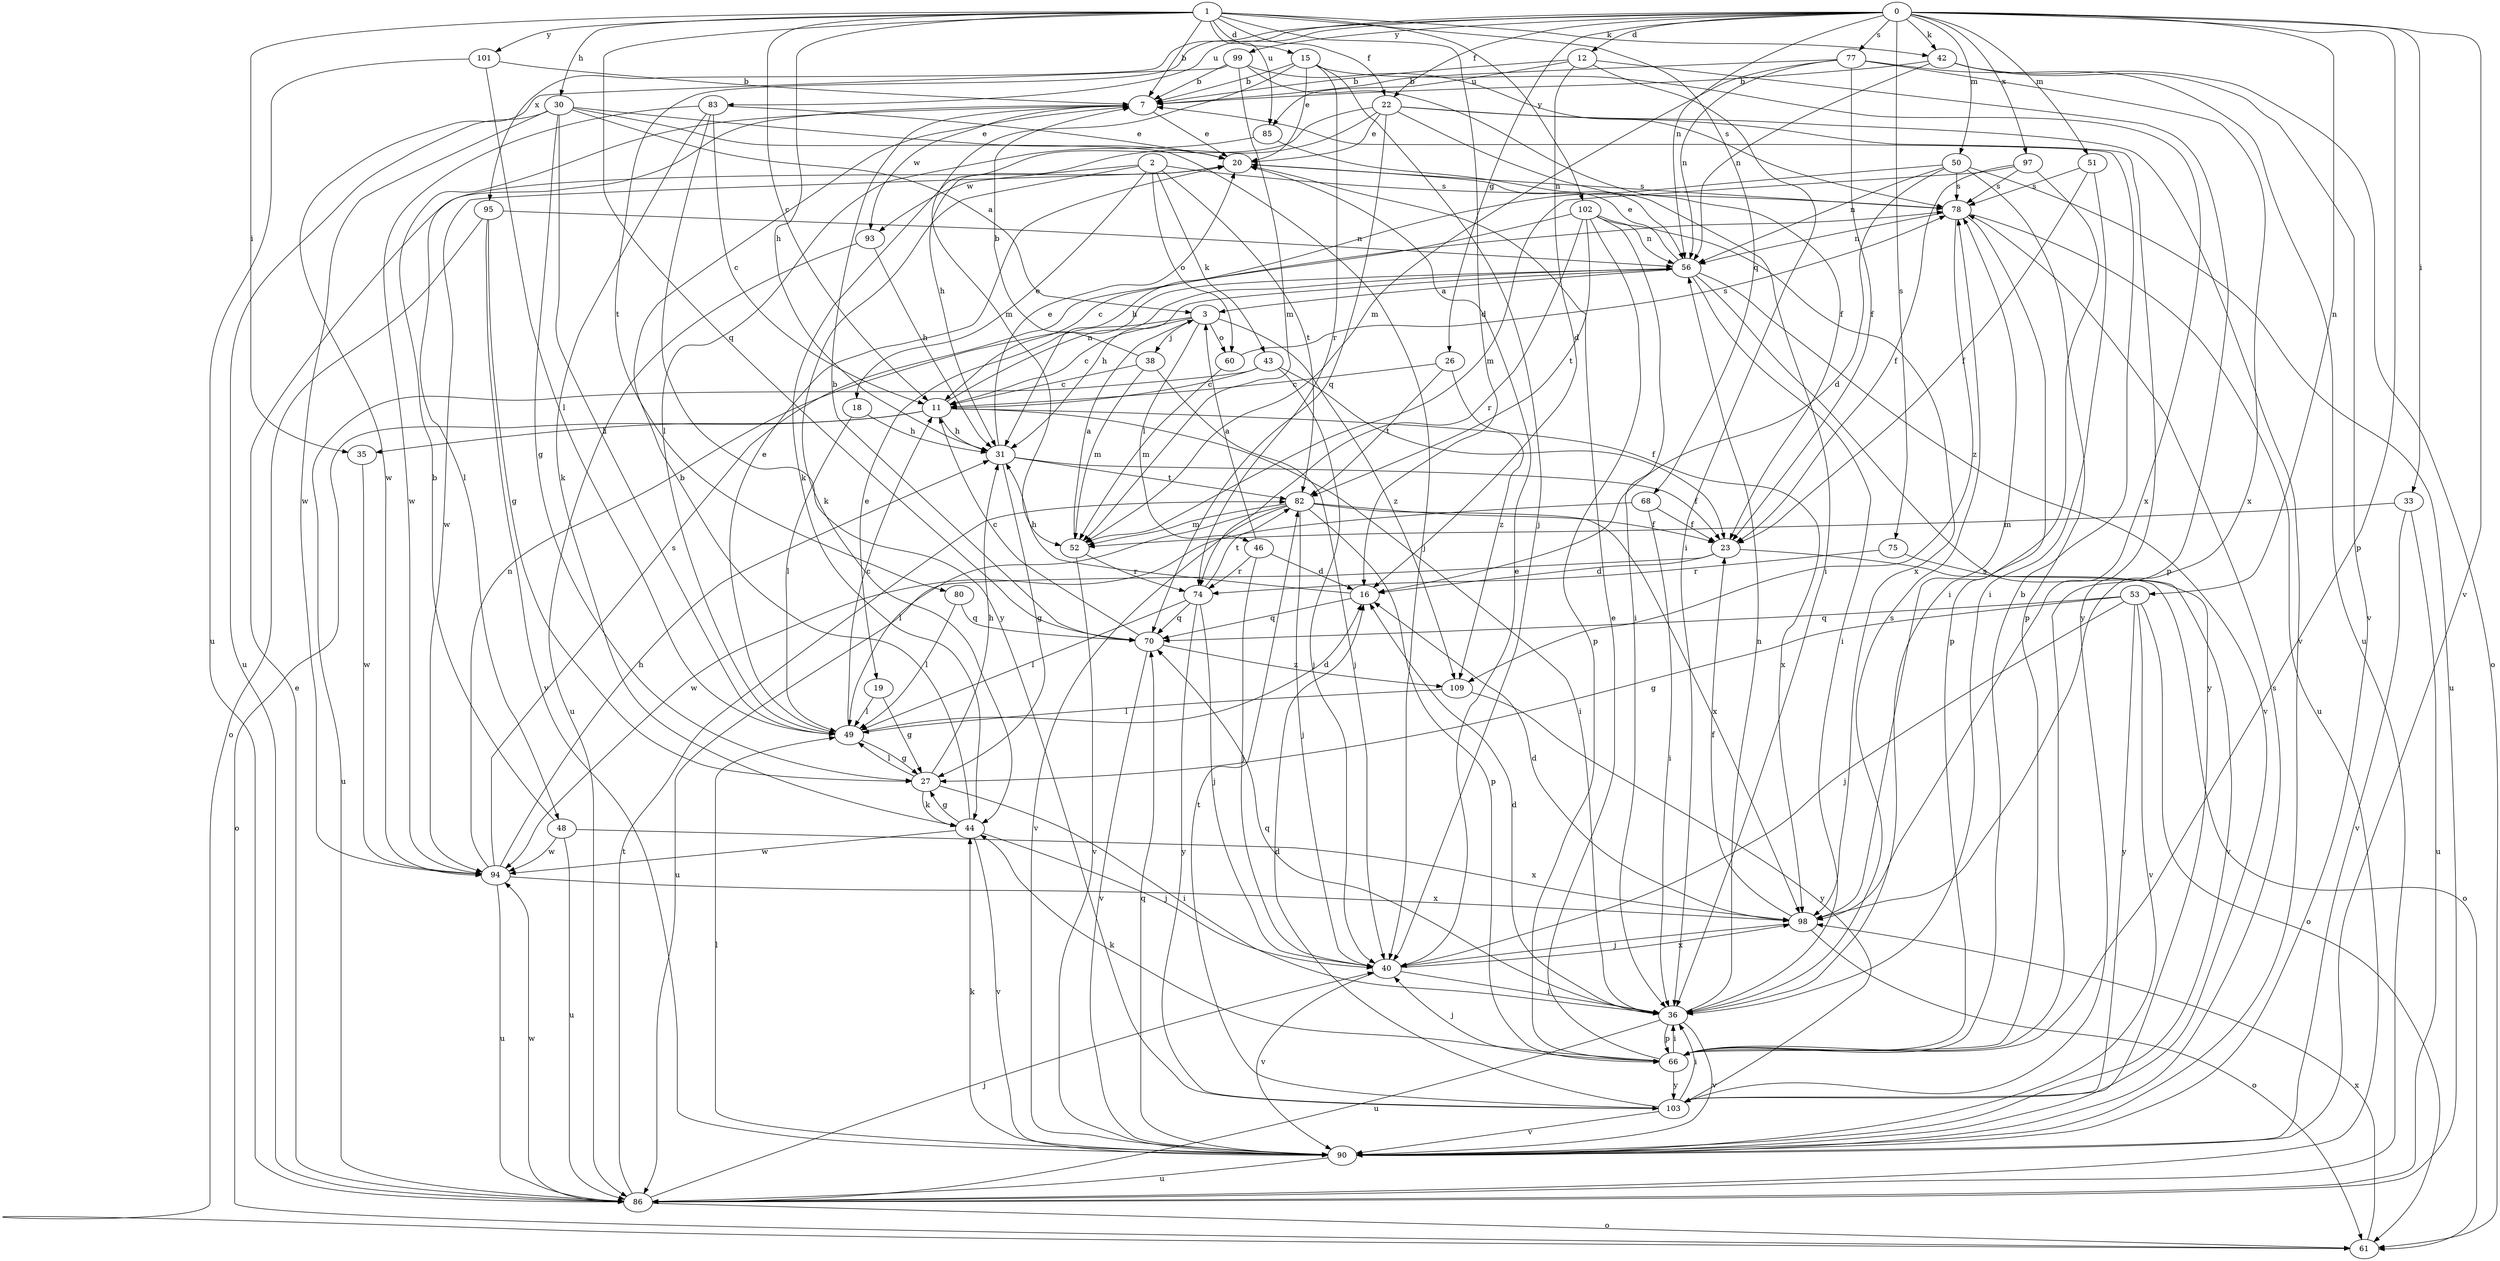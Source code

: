 strict digraph  {
0;
1;
2;
3;
7;
11;
12;
15;
16;
18;
19;
20;
22;
23;
26;
27;
30;
31;
33;
35;
36;
38;
40;
42;
43;
44;
46;
48;
49;
50;
51;
52;
53;
56;
60;
61;
66;
68;
70;
74;
75;
77;
78;
80;
82;
83;
85;
86;
90;
93;
94;
95;
97;
98;
99;
101;
102;
103;
109;
0 -> 12  [label=d];
0 -> 22  [label=f];
0 -> 26  [label=g];
0 -> 33  [label=i];
0 -> 42  [label=k];
0 -> 50  [label=m];
0 -> 51  [label=m];
0 -> 53  [label=n];
0 -> 56  [label=n];
0 -> 66  [label=p];
0 -> 75  [label=s];
0 -> 77  [label=s];
0 -> 80  [label=t];
0 -> 83  [label=u];
0 -> 90  [label=v];
0 -> 95  [label=x];
0 -> 97  [label=x];
0 -> 99  [label=y];
1 -> 7  [label=b];
1 -> 11  [label=c];
1 -> 15  [label=d];
1 -> 16  [label=d];
1 -> 22  [label=f];
1 -> 30  [label=h];
1 -> 31  [label=h];
1 -> 35  [label=i];
1 -> 42  [label=k];
1 -> 68  [label=q];
1 -> 70  [label=q];
1 -> 85  [label=u];
1 -> 101  [label=y];
1 -> 102  [label=y];
2 -> 18  [label=e];
2 -> 43  [label=k];
2 -> 44  [label=k];
2 -> 60  [label=o];
2 -> 78  [label=s];
2 -> 82  [label=t];
2 -> 93  [label=w];
3 -> 11  [label=c];
3 -> 19  [label=e];
3 -> 38  [label=j];
3 -> 46  [label=l];
3 -> 60  [label=o];
3 -> 109  [label=z];
7 -> 20  [label=e];
7 -> 48  [label=l];
7 -> 93  [label=w];
11 -> 31  [label=h];
11 -> 35  [label=i];
11 -> 36  [label=i];
11 -> 56  [label=n];
11 -> 61  [label=o];
11 -> 98  [label=x];
12 -> 7  [label=b];
12 -> 16  [label=d];
12 -> 36  [label=i];
12 -> 66  [label=p];
12 -> 85  [label=u];
15 -> 7  [label=b];
15 -> 20  [label=e];
15 -> 40  [label=j];
15 -> 52  [label=m];
15 -> 74  [label=r];
15 -> 98  [label=x];
16 -> 31  [label=h];
16 -> 70  [label=q];
18 -> 31  [label=h];
18 -> 49  [label=l];
19 -> 27  [label=g];
19 -> 49  [label=l];
20 -> 78  [label=s];
20 -> 94  [label=w];
22 -> 20  [label=e];
22 -> 31  [label=h];
22 -> 36  [label=i];
22 -> 44  [label=k];
22 -> 70  [label=q];
22 -> 90  [label=v];
22 -> 103  [label=y];
23 -> 16  [label=d];
23 -> 61  [label=o];
23 -> 86  [label=u];
26 -> 11  [label=c];
26 -> 82  [label=t];
26 -> 109  [label=z];
27 -> 31  [label=h];
27 -> 36  [label=i];
27 -> 44  [label=k];
27 -> 49  [label=l];
30 -> 3  [label=a];
30 -> 20  [label=e];
30 -> 27  [label=g];
30 -> 40  [label=j];
30 -> 49  [label=l];
30 -> 86  [label=u];
30 -> 94  [label=w];
31 -> 20  [label=e];
31 -> 23  [label=f];
31 -> 27  [label=g];
31 -> 82  [label=t];
33 -> 52  [label=m];
33 -> 86  [label=u];
33 -> 90  [label=v];
35 -> 94  [label=w];
36 -> 16  [label=d];
36 -> 56  [label=n];
36 -> 66  [label=p];
36 -> 70  [label=q];
36 -> 78  [label=s];
36 -> 86  [label=u];
36 -> 90  [label=v];
38 -> 7  [label=b];
38 -> 11  [label=c];
38 -> 40  [label=j];
38 -> 52  [label=m];
40 -> 20  [label=e];
40 -> 36  [label=i];
40 -> 90  [label=v];
40 -> 98  [label=x];
42 -> 7  [label=b];
42 -> 56  [label=n];
42 -> 61  [label=o];
42 -> 90  [label=v];
43 -> 11  [label=c];
43 -> 23  [label=f];
43 -> 40  [label=j];
43 -> 86  [label=u];
44 -> 7  [label=b];
44 -> 27  [label=g];
44 -> 40  [label=j];
44 -> 90  [label=v];
44 -> 94  [label=w];
46 -> 3  [label=a];
46 -> 16  [label=d];
46 -> 40  [label=j];
46 -> 74  [label=r];
48 -> 7  [label=b];
48 -> 86  [label=u];
48 -> 94  [label=w];
48 -> 98  [label=x];
49 -> 11  [label=c];
49 -> 16  [label=d];
49 -> 20  [label=e];
49 -> 27  [label=g];
50 -> 16  [label=d];
50 -> 31  [label=h];
50 -> 56  [label=n];
50 -> 66  [label=p];
50 -> 78  [label=s];
50 -> 86  [label=u];
51 -> 23  [label=f];
51 -> 36  [label=i];
51 -> 78  [label=s];
52 -> 3  [label=a];
52 -> 74  [label=r];
52 -> 90  [label=v];
53 -> 27  [label=g];
53 -> 40  [label=j];
53 -> 61  [label=o];
53 -> 70  [label=q];
53 -> 90  [label=v];
53 -> 103  [label=y];
56 -> 3  [label=a];
56 -> 20  [label=e];
56 -> 31  [label=h];
56 -> 36  [label=i];
56 -> 90  [label=v];
56 -> 103  [label=y];
60 -> 52  [label=m];
60 -> 78  [label=s];
61 -> 98  [label=x];
66 -> 7  [label=b];
66 -> 20  [label=e];
66 -> 36  [label=i];
66 -> 40  [label=j];
66 -> 44  [label=k];
66 -> 103  [label=y];
68 -> 23  [label=f];
68 -> 36  [label=i];
68 -> 94  [label=w];
70 -> 7  [label=b];
70 -> 11  [label=c];
70 -> 90  [label=v];
70 -> 109  [label=z];
74 -> 40  [label=j];
74 -> 49  [label=l];
74 -> 70  [label=q];
74 -> 82  [label=t];
74 -> 103  [label=y];
75 -> 74  [label=r];
75 -> 90  [label=v];
77 -> 7  [label=b];
77 -> 23  [label=f];
77 -> 52  [label=m];
77 -> 56  [label=n];
77 -> 86  [label=u];
77 -> 98  [label=x];
78 -> 56  [label=n];
78 -> 66  [label=p];
78 -> 86  [label=u];
78 -> 109  [label=z];
80 -> 49  [label=l];
80 -> 70  [label=q];
82 -> 23  [label=f];
82 -> 40  [label=j];
82 -> 49  [label=l];
82 -> 52  [label=m];
82 -> 66  [label=p];
82 -> 90  [label=v];
82 -> 98  [label=x];
83 -> 11  [label=c];
83 -> 20  [label=e];
83 -> 44  [label=k];
83 -> 94  [label=w];
83 -> 103  [label=y];
85 -> 49  [label=l];
85 -> 56  [label=n];
86 -> 20  [label=e];
86 -> 40  [label=j];
86 -> 61  [label=o];
86 -> 82  [label=t];
86 -> 94  [label=w];
90 -> 44  [label=k];
90 -> 49  [label=l];
90 -> 70  [label=q];
90 -> 78  [label=s];
90 -> 86  [label=u];
93 -> 31  [label=h];
93 -> 86  [label=u];
94 -> 31  [label=h];
94 -> 56  [label=n];
94 -> 78  [label=s];
94 -> 86  [label=u];
94 -> 98  [label=x];
95 -> 27  [label=g];
95 -> 56  [label=n];
95 -> 61  [label=o];
95 -> 90  [label=v];
97 -> 23  [label=f];
97 -> 36  [label=i];
97 -> 52  [label=m];
97 -> 78  [label=s];
98 -> 16  [label=d];
98 -> 23  [label=f];
98 -> 40  [label=j];
98 -> 61  [label=o];
98 -> 78  [label=s];
99 -> 7  [label=b];
99 -> 23  [label=f];
99 -> 52  [label=m];
99 -> 78  [label=s];
99 -> 94  [label=w];
101 -> 7  [label=b];
101 -> 49  [label=l];
101 -> 86  [label=u];
102 -> 11  [label=c];
102 -> 36  [label=i];
102 -> 56  [label=n];
102 -> 66  [label=p];
102 -> 74  [label=r];
102 -> 82  [label=t];
102 -> 98  [label=x];
103 -> 16  [label=d];
103 -> 36  [label=i];
103 -> 82  [label=t];
103 -> 90  [label=v];
109 -> 49  [label=l];
109 -> 103  [label=y];
}
